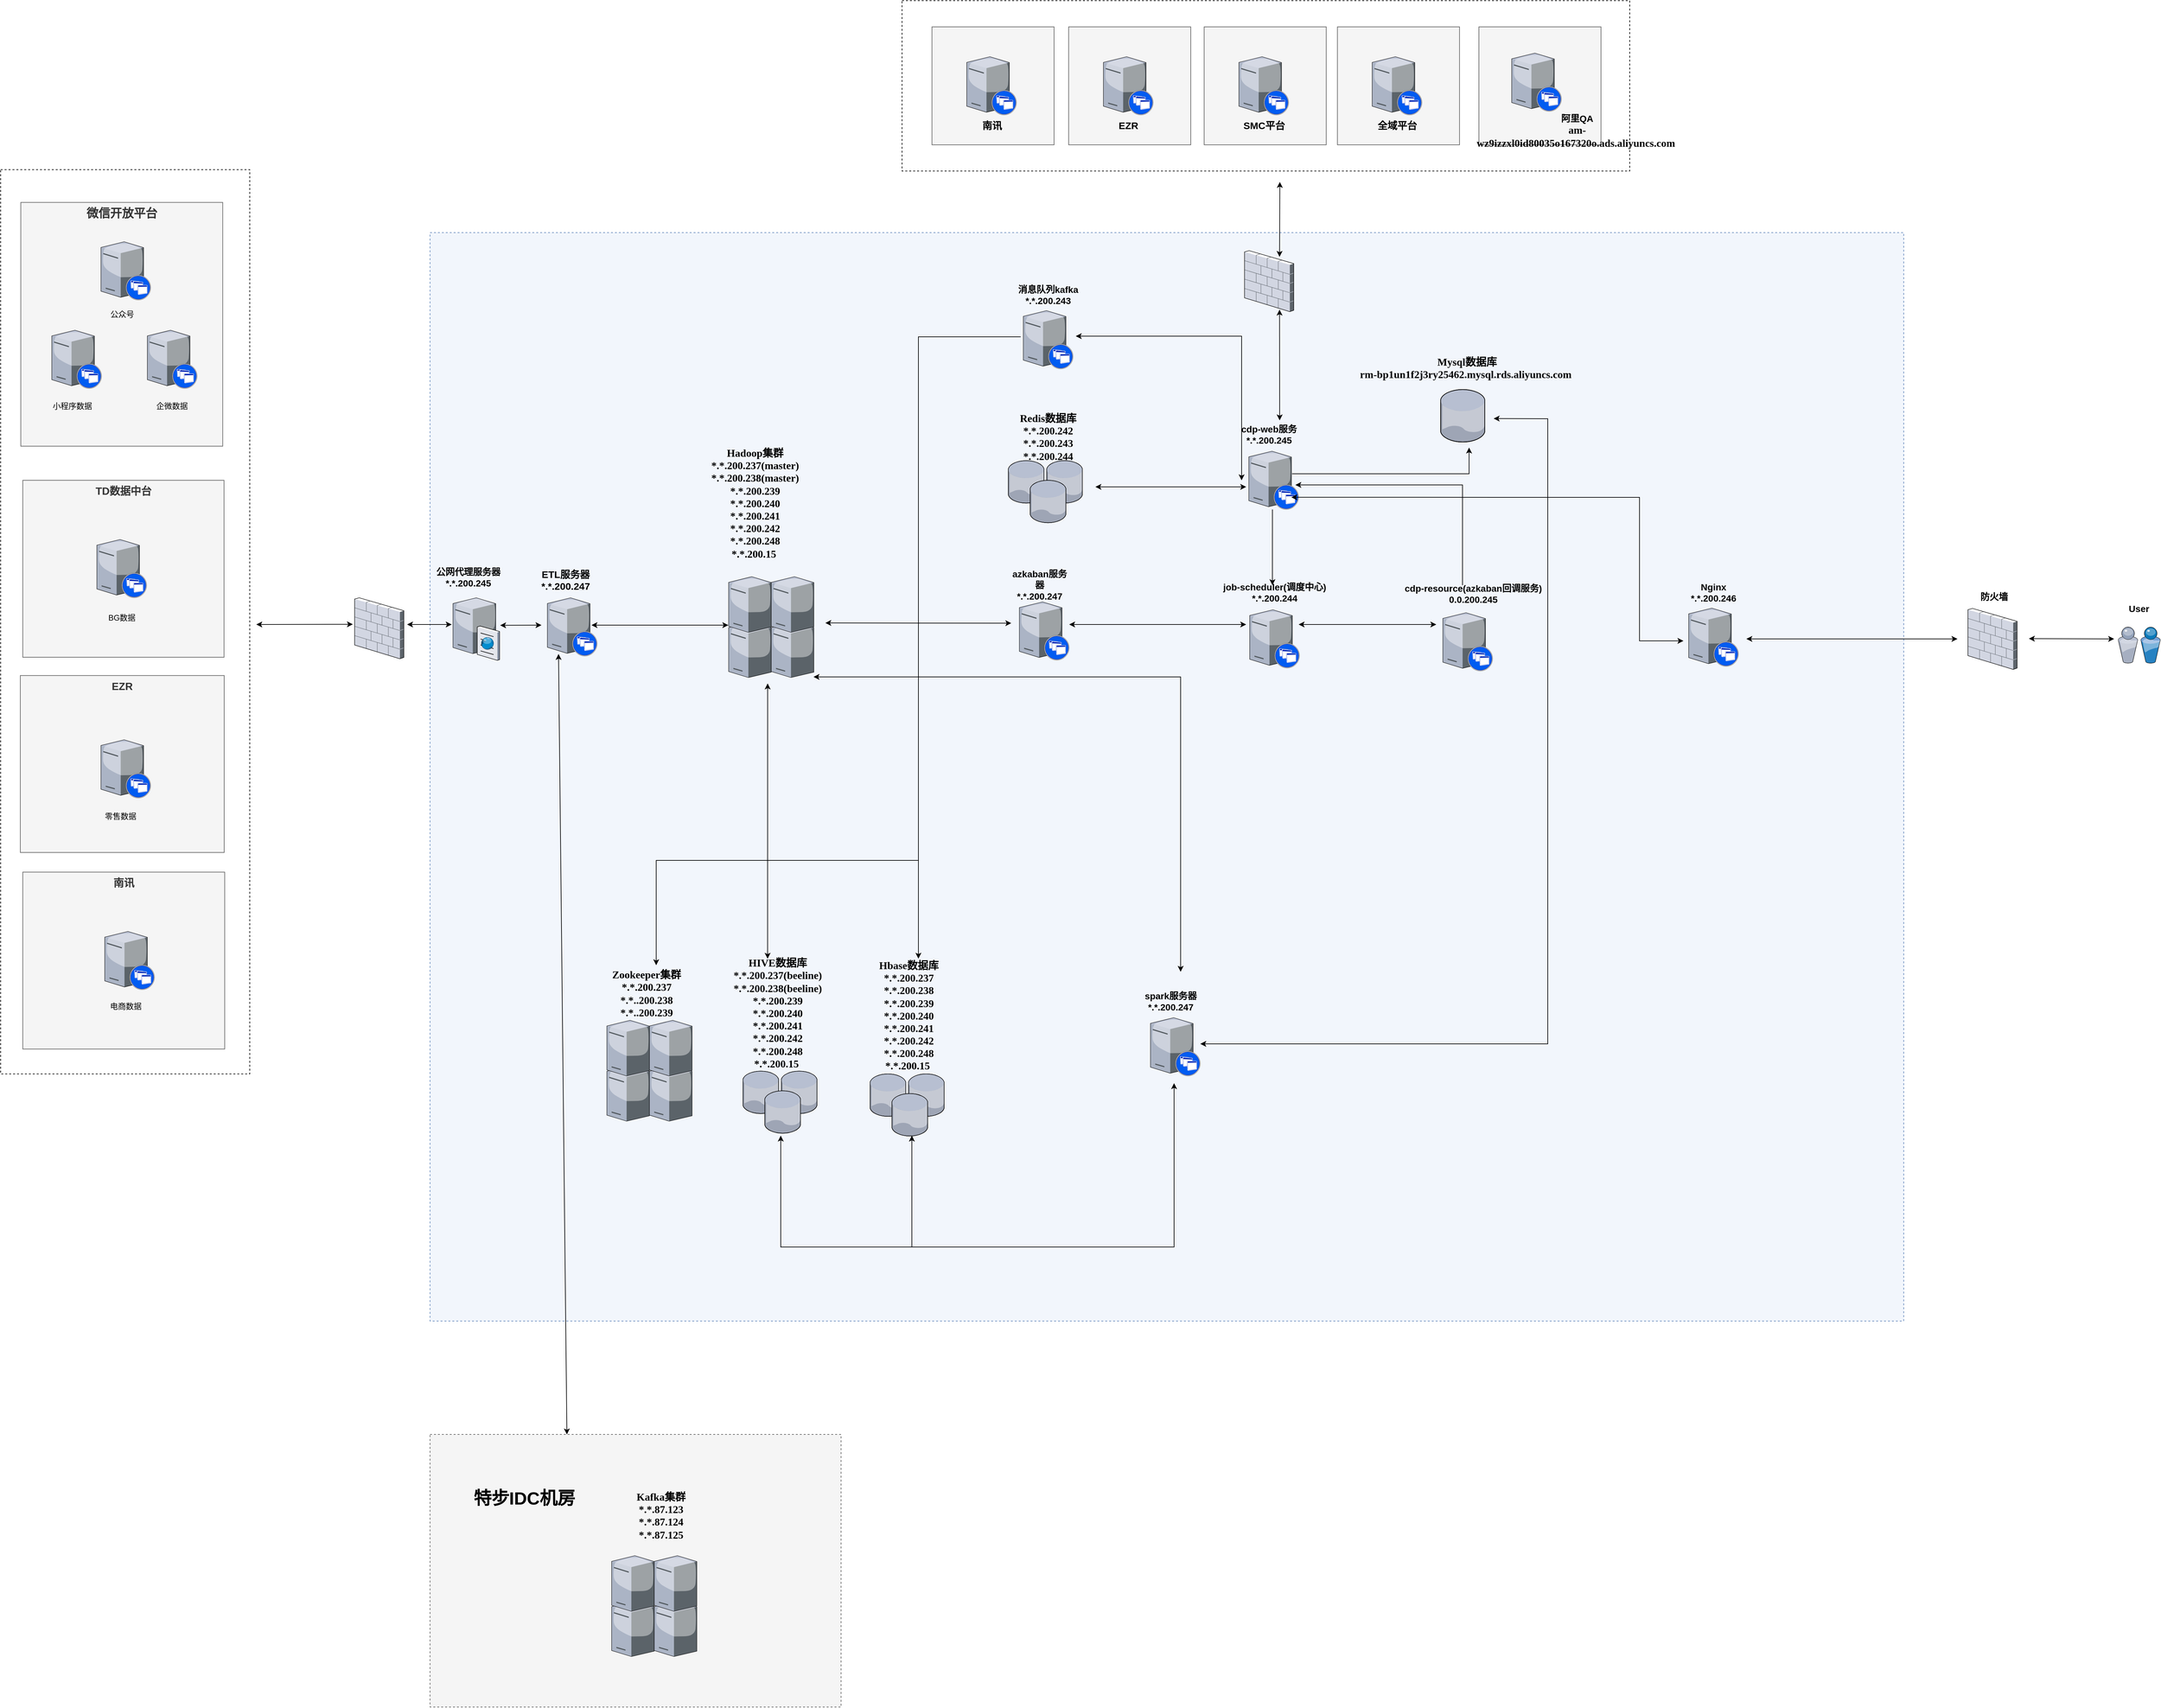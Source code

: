 <mxfile version="24.0.7" type="github">
  <diagram name="Page-1" id="e3a06f82-3646-2815-327d-82caf3d4e204">
    <mxGraphModel dx="1778" dy="591" grid="0" gridSize="10" guides="1" tooltips="1" connect="1" arrows="1" fold="1" page="0" pageScale="1.5" pageWidth="1169" pageHeight="826" background="none" math="0" shadow="0">
      <root>
        <mxCell id="0" style=";html=1;" />
        <mxCell id="1" style=";html=1;" parent="0" />
        <mxCell id="J9wxSw6iIS5L3MnxYvVa-118" value="" style="rounded=0;whiteSpace=wrap;html=1;dashed=1;fillColor=#f5f5f5;fontColor=#333333;strokeColor=#666666;" vertex="1" parent="1">
          <mxGeometry x="695" y="2956" width="627" height="416" as="geometry" />
        </mxCell>
        <mxCell id="J9wxSw6iIS5L3MnxYvVa-117" value="" style="rounded=0;whiteSpace=wrap;html=1;dashed=1;fillColor=#F2F6FC;strokeColor=#6c8ebf;" vertex="1" parent="1">
          <mxGeometry x="695" y="1122" width="2248" height="1661" as="geometry" />
        </mxCell>
        <mxCell id="J9wxSw6iIS5L3MnxYvVa-85" value="" style="rounded=0;whiteSpace=wrap;html=1;dashed=1;" vertex="1" parent="1">
          <mxGeometry x="1415" y="768" width="1110" height="260" as="geometry" />
        </mxCell>
        <mxCell id="J9wxSw6iIS5L3MnxYvVa-53" value="" style="rounded=0;whiteSpace=wrap;html=1;dashed=1;" vertex="1" parent="1">
          <mxGeometry x="40" y="1025.89" width="380" height="1380" as="geometry" />
        </mxCell>
        <mxCell id="6a7d8f32e03d9370-58" value="&lt;font style=&quot;font-size: 16px;&quot;&gt;&lt;b&gt;TD数据中台&lt;/b&gt;&lt;/font&gt;" style="whiteSpace=wrap;html=1;fillColor=#f5f5f5;fontSize=14;strokeColor=#666666;verticalAlign=top;fontColor=#333333;" parent="1" vertex="1">
          <mxGeometry x="73.75" y="1500" width="307" height="270" as="geometry" />
        </mxCell>
        <mxCell id="6a7d8f32e03d9370-57" value="&lt;b&gt;&lt;font style=&quot;font-size: 18px;&quot;&gt;微信开放平台&lt;/font&gt;&lt;/b&gt;" style="whiteSpace=wrap;html=1;fillColor=#f5f5f5;fontSize=14;strokeColor=#666666;verticalAlign=top;fontColor=#333333;" parent="1" vertex="1">
          <mxGeometry x="70.75" y="1075.89" width="308" height="372" as="geometry" />
        </mxCell>
        <mxCell id="6a7d8f32e03d9370-10" value="" style="verticalLabelPosition=bottom;aspect=fixed;html=1;verticalAlign=top;strokeColor=none;shape=mxgraph.citrix.xenapp_server;fillColor=#66B2FF;gradientColor=#0066CC;fontSize=14;" parent="1" vertex="1">
          <mxGeometry x="874.0" y="1679.25" width="76" height="89" as="geometry" />
        </mxCell>
        <mxCell id="6a7d8f32e03d9370-15" value="" style="verticalLabelPosition=top;aspect=fixed;html=1;verticalAlign=bottom;strokeColor=none;shape=mxgraph.citrix.cache_server;fillColor=#66B2FF;gradientColor=#0066CC;fontSize=14;labelPosition=center;align=center;" parent="1" vertex="1">
          <mxGeometry x="730" y="1677" width="71" height="97.5" as="geometry" />
        </mxCell>
        <mxCell id="6a7d8f32e03d9370-19" value="" style="verticalLabelPosition=bottom;aspect=fixed;html=1;verticalAlign=top;strokeColor=none;shape=mxgraph.citrix.firewall;fillColor=#66B2FF;gradientColor=#0066CC;fontSize=14;" parent="1" vertex="1">
          <mxGeometry x="580" y="1679.25" width="75" height="93" as="geometry" />
        </mxCell>
        <mxCell id="gLpcdgS0-0nNWrfdr-57-5" value="公众号" style="text;html=1;align=center;verticalAlign=middle;whiteSpace=wrap;rounded=0;" parent="1" vertex="1">
          <mxGeometry x="191.75" y="1231.89" width="67" height="30" as="geometry" />
        </mxCell>
        <mxCell id="gLpcdgS0-0nNWrfdr-57-6" value="小程序数据" style="text;html=1;align=center;verticalAlign=middle;whiteSpace=wrap;rounded=0;" parent="1" vertex="1">
          <mxGeometry x="115.75" y="1372.39" width="67" height="30" as="geometry" />
        </mxCell>
        <mxCell id="gLpcdgS0-0nNWrfdr-57-10" value="企微数据" style="text;html=1;align=center;verticalAlign=middle;whiteSpace=wrap;rounded=0;" parent="1" vertex="1">
          <mxGeometry x="268.25" y="1372.39" width="67" height="30" as="geometry" />
        </mxCell>
        <mxCell id="gLpcdgS0-0nNWrfdr-57-14" value="BG数据" style="text;html=1;align=center;verticalAlign=middle;whiteSpace=wrap;rounded=0;" parent="1" vertex="1">
          <mxGeometry x="194.75" y="1695" width="60" height="30" as="geometry" />
        </mxCell>
        <mxCell id="gLpcdgS0-0nNWrfdr-57-15" value="&lt;b&gt;&lt;font style=&quot;font-size: 16px;&quot;&gt;EZR&lt;/font&gt;&lt;/b&gt;" style="whiteSpace=wrap;html=1;fillColor=#f5f5f5;fontSize=14;strokeColor=#666666;verticalAlign=top;fontColor=#333333;" parent="1" vertex="1">
          <mxGeometry x="70" y="1797.89" width="311" height="270" as="geometry" />
        </mxCell>
        <mxCell id="gLpcdgS0-0nNWrfdr-57-17" value="零售数据" style="text;html=1;align=center;verticalAlign=middle;whiteSpace=wrap;rounded=0;" parent="1" vertex="1">
          <mxGeometry x="193" y="1997.89" width="60" height="30" as="geometry" />
        </mxCell>
        <mxCell id="gLpcdgS0-0nNWrfdr-57-18" value="&lt;b&gt;&lt;font style=&quot;font-size: 16px;&quot;&gt;南讯&lt;/font&gt;&lt;/b&gt;" style="whiteSpace=wrap;html=1;fillColor=#f5f5f5;fontSize=14;strokeColor=#666666;verticalAlign=top;fontColor=#333333;" parent="1" vertex="1">
          <mxGeometry x="73.75" y="2097.89" width="308" height="270" as="geometry" />
        </mxCell>
        <mxCell id="gLpcdgS0-0nNWrfdr-57-20" value="电商数据" style="text;html=1;align=center;verticalAlign=middle;whiteSpace=wrap;rounded=0;" parent="1" vertex="1">
          <mxGeometry x="200.5" y="2287.89" width="60" height="30" as="geometry" />
        </mxCell>
        <mxCell id="gLpcdgS0-0nNWrfdr-57-29" value="ETL服务器&lt;div style=&quot;font-size: 15px;&quot;&gt;*.*.200.247&lt;/div&gt;" style="text;html=1;align=center;verticalAlign=middle;whiteSpace=wrap;rounded=0;fontSize=15;fontStyle=1" parent="1" vertex="1">
          <mxGeometry x="832" y="1637" width="140" height="30" as="geometry" />
        </mxCell>
        <mxCell id="gLpcdgS0-0nNWrfdr-57-30" value="公网代理服务器&lt;div style=&quot;font-size: 14px;&quot;&gt;*.*.200.245&lt;/div&gt;" style="text;html=1;align=center;verticalAlign=middle;whiteSpace=wrap;rounded=0;fontSize=14;fontStyle=1" parent="1" vertex="1">
          <mxGeometry x="701" y="1633" width="105" height="30" as="geometry" />
        </mxCell>
        <mxCell id="gLpcdgS0-0nNWrfdr-57-39" value="" style="rounded=0;whiteSpace=wrap;html=1;fillColor=#f5f5f5;fontColor=#333333;strokeColor=#666666;" parent="1" vertex="1">
          <mxGeometry x="1669.19" y="808" width="186.25" height="180" as="geometry" />
        </mxCell>
        <mxCell id="gLpcdgS0-0nNWrfdr-57-40" value="" style="verticalLabelPosition=bottom;aspect=fixed;html=1;verticalAlign=top;strokeColor=none;shape=mxgraph.citrix.xenapp_server;fillColor=#66B2FF;gradientColor=#0066CC;fontSize=14;" parent="1" vertex="1">
          <mxGeometry x="1722.19" y="853.5" width="76" height="89" as="geometry" />
        </mxCell>
        <mxCell id="gLpcdgS0-0nNWrfdr-57-41" value="EZR" style="text;html=1;align=center;verticalAlign=middle;whiteSpace=wrap;rounded=0;fontSize=15;fontStyle=1" parent="1" vertex="1">
          <mxGeometry x="1714.19" y="942.5" width="93.13" height="30" as="geometry" />
        </mxCell>
        <mxCell id="J9wxSw6iIS5L3MnxYvVa-1" value="" style="verticalLabelPosition=bottom;aspect=fixed;html=1;verticalAlign=top;strokeColor=none;shape=mxgraph.citrix.xenapp_server;fillColor=#66B2FF;gradientColor=#0066CC;fontSize=14;" vertex="1" parent="1">
          <mxGeometry x="193.0" y="1135.89" width="76" height="89" as="geometry" />
        </mxCell>
        <mxCell id="J9wxSw6iIS5L3MnxYvVa-2" value="" style="verticalLabelPosition=bottom;aspect=fixed;html=1;verticalAlign=top;strokeColor=none;shape=mxgraph.citrix.xenapp_server;fillColor=#66B2FF;gradientColor=#0066CC;fontSize=14;" vertex="1" parent="1">
          <mxGeometry x="118.0" y="1270.89" width="76" height="89" as="geometry" />
        </mxCell>
        <mxCell id="J9wxSw6iIS5L3MnxYvVa-3" value="" style="verticalLabelPosition=bottom;aspect=fixed;html=1;verticalAlign=top;strokeColor=none;shape=mxgraph.citrix.xenapp_server;fillColor=#66B2FF;gradientColor=#0066CC;fontSize=14;" vertex="1" parent="1">
          <mxGeometry x="263.75" y="1270.89" width="76" height="89" as="geometry" />
        </mxCell>
        <mxCell id="J9wxSw6iIS5L3MnxYvVa-4" value="" style="verticalLabelPosition=bottom;aspect=fixed;html=1;verticalAlign=top;strokeColor=none;shape=mxgraph.citrix.xenapp_server;fillColor=#66B2FF;gradientColor=#0066CC;fontSize=14;" vertex="1" parent="1">
          <mxGeometry x="186.75" y="1590.25" width="76" height="89" as="geometry" />
        </mxCell>
        <mxCell id="J9wxSw6iIS5L3MnxYvVa-6" value="" style="verticalLabelPosition=bottom;aspect=fixed;html=1;verticalAlign=top;strokeColor=none;shape=mxgraph.citrix.xenapp_server;fillColor=#66B2FF;gradientColor=#0066CC;fontSize=14;" vertex="1" parent="1">
          <mxGeometry x="193.0" y="1895.89" width="76" height="89" as="geometry" />
        </mxCell>
        <mxCell id="J9wxSw6iIS5L3MnxYvVa-7" value="" style="rounded=0;whiteSpace=wrap;html=1;fillColor=#f5f5f5;fontColor=#333333;strokeColor=#666666;" vertex="1" parent="1">
          <mxGeometry x="1460.69" y="808" width="186.25" height="180" as="geometry" />
        </mxCell>
        <mxCell id="J9wxSw6iIS5L3MnxYvVa-8" value="" style="verticalLabelPosition=bottom;aspect=fixed;html=1;verticalAlign=top;strokeColor=none;shape=mxgraph.citrix.xenapp_server;fillColor=#66B2FF;gradientColor=#0066CC;fontSize=14;" vertex="1" parent="1">
          <mxGeometry x="1513.69" y="853.5" width="76" height="89" as="geometry" />
        </mxCell>
        <mxCell id="J9wxSw6iIS5L3MnxYvVa-9" value="南讯" style="text;html=1;align=center;verticalAlign=middle;whiteSpace=wrap;rounded=0;fontSize=15;fontStyle=1" vertex="1" parent="1">
          <mxGeometry x="1505.69" y="942.5" width="93.13" height="30" as="geometry" />
        </mxCell>
        <mxCell id="J9wxSw6iIS5L3MnxYvVa-10" value="" style="rounded=0;whiteSpace=wrap;html=1;fillColor=#f5f5f5;fontColor=#333333;strokeColor=#666666;" vertex="1" parent="1">
          <mxGeometry x="1875.88" y="808" width="186.25" height="180" as="geometry" />
        </mxCell>
        <mxCell id="J9wxSw6iIS5L3MnxYvVa-11" value="" style="verticalLabelPosition=bottom;aspect=fixed;html=1;verticalAlign=top;strokeColor=none;shape=mxgraph.citrix.xenapp_server;fillColor=#66B2FF;gradientColor=#0066CC;fontSize=14;" vertex="1" parent="1">
          <mxGeometry x="1928.88" y="853.5" width="76" height="89" as="geometry" />
        </mxCell>
        <mxCell id="J9wxSw6iIS5L3MnxYvVa-12" value="SMC平台" style="text;html=1;align=center;verticalAlign=middle;whiteSpace=wrap;rounded=0;fontSize=15;fontStyle=1" vertex="1" parent="1">
          <mxGeometry x="1920.88" y="942.5" width="93.13" height="30" as="geometry" />
        </mxCell>
        <mxCell id="J9wxSw6iIS5L3MnxYvVa-13" value="" style="rounded=0;whiteSpace=wrap;html=1;fillColor=#f5f5f5;fontColor=#333333;strokeColor=#666666;" vertex="1" parent="1">
          <mxGeometry x="2079.19" y="808" width="186.25" height="180" as="geometry" />
        </mxCell>
        <mxCell id="J9wxSw6iIS5L3MnxYvVa-14" value="" style="verticalLabelPosition=bottom;aspect=fixed;html=1;verticalAlign=top;strokeColor=none;shape=mxgraph.citrix.xenapp_server;fillColor=#66B2FF;gradientColor=#0066CC;fontSize=14;" vertex="1" parent="1">
          <mxGeometry x="2132.19" y="853.5" width="76" height="89" as="geometry" />
        </mxCell>
        <mxCell id="J9wxSw6iIS5L3MnxYvVa-15" value="全域平台" style="text;html=1;align=center;verticalAlign=middle;whiteSpace=wrap;rounded=0;fontSize=15;fontStyle=1" vertex="1" parent="1">
          <mxGeometry x="2124.19" y="942.5" width="93.13" height="30" as="geometry" />
        </mxCell>
        <mxCell id="J9wxSw6iIS5L3MnxYvVa-16" value="" style="verticalLabelPosition=bottom;sketch=0;aspect=fixed;html=1;verticalAlign=top;strokeColor=none;align=center;outlineConnect=0;shape=mxgraph.citrix.tower_server;" vertex="1" parent="1">
          <mxGeometry x="1150.5" y="1716" width="65" height="85" as="geometry" />
        </mxCell>
        <mxCell id="J9wxSw6iIS5L3MnxYvVa-17" value="" style="verticalLabelPosition=bottom;sketch=0;aspect=fixed;html=1;verticalAlign=top;strokeColor=none;align=center;outlineConnect=0;shape=mxgraph.citrix.tower_server;" vertex="1" parent="1">
          <mxGeometry x="1215.5" y="1716" width="65" height="85" as="geometry" />
        </mxCell>
        <mxCell id="J9wxSw6iIS5L3MnxYvVa-18" value="" style="verticalLabelPosition=bottom;sketch=0;aspect=fixed;html=1;verticalAlign=top;strokeColor=none;align=center;outlineConnect=0;shape=mxgraph.citrix.tower_server;" vertex="1" parent="1">
          <mxGeometry x="1150.5" y="1647" width="65" height="85" as="geometry" />
        </mxCell>
        <mxCell id="J9wxSw6iIS5L3MnxYvVa-19" value="" style="verticalLabelPosition=bottom;sketch=0;aspect=fixed;html=1;verticalAlign=top;strokeColor=none;align=center;outlineConnect=0;shape=mxgraph.citrix.tower_server;" vertex="1" parent="1">
          <mxGeometry x="1215.5" y="1647" width="65" height="85" as="geometry" />
        </mxCell>
        <mxCell id="J9wxSw6iIS5L3MnxYvVa-20" value="&lt;div&gt;&lt;span style=&quot;font-size: 12.025pt; font-family: 宋体; font-weight: bold;&quot;&gt;Hadoop集群&lt;br&gt;&lt;/span&gt;&lt;/div&gt;&lt;div&gt;&lt;span style=&quot;font-size: 12pt; font-family: 宋体; font-weight: bold;&quot;&gt;*.*.200.237(master)&lt;br&gt;&lt;/span&gt;&lt;/div&gt;&lt;div&gt;&lt;span style=&quot;font-size: 12pt; font-family: 宋体; font-weight: bold;&quot;&gt;*.*.200.238(master)&lt;br&gt;&lt;/span&gt;&lt;/div&gt;&lt;div&gt;&lt;span style=&quot;font-size: 12pt; font-family: 宋体; font-weight: bold;&quot;&gt;*.*.200.239&lt;br&gt;&lt;/span&gt;&lt;/div&gt;&lt;div&gt;&lt;span style=&quot;font-size: 12pt; font-family: 宋体; font-weight: bold;&quot;&gt;*.*.200.240&lt;br&gt;&lt;/span&gt;&lt;/div&gt;&lt;div&gt;&lt;span style=&quot;font-size: 12pt; font-family: 宋体; font-weight: bold;&quot;&gt;*.*.200.241&lt;br&gt;&lt;/span&gt;&lt;/div&gt;&lt;div&gt;&lt;span style=&quot;font-size: 12.025pt; font-family: 宋体; font-weight: bold;&quot;&gt;*.*.200.242&lt;br&gt;&lt;/span&gt;&lt;/div&gt;&lt;div&gt;&lt;span style=&quot;font-size: 12pt; font-family: 宋体; font-weight: bold;&quot;&gt;*.*.200.248&lt;br&gt;&lt;/span&gt;&lt;/div&gt;&lt;div&gt;&lt;span style=&quot;font-size: 12pt; font-family: 宋体; font-weight: bold;&quot;&gt;*.*.200.15&amp;nbsp;&lt;/span&gt;&lt;/div&gt;&lt;div&gt;&lt;br&gt;&lt;/div&gt;" style="text;html=1;align=center;verticalAlign=middle;whiteSpace=wrap;rounded=0;" vertex="1" parent="1">
          <mxGeometry x="1090" y="1437" width="202" height="210" as="geometry" />
        </mxCell>
        <mxCell id="J9wxSw6iIS5L3MnxYvVa-21" value="" style="verticalLabelPosition=bottom;aspect=fixed;html=1;verticalAlign=top;strokeColor=none;shape=mxgraph.citrix.xenapp_server;fillColor=#66B2FF;gradientColor=#0066CC;fontSize=14;" vertex="1" parent="1">
          <mxGeometry x="198.75" y="2188.39" width="76" height="89" as="geometry" />
        </mxCell>
        <mxCell id="J9wxSw6iIS5L3MnxYvVa-22" value="" style="verticalLabelPosition=bottom;sketch=0;aspect=fixed;html=1;verticalAlign=top;strokeColor=none;align=center;outlineConnect=0;shape=mxgraph.citrix.database;" vertex="1" parent="1">
          <mxGeometry x="1577.13" y="1470" width="55" height="64.71" as="geometry" />
        </mxCell>
        <mxCell id="J9wxSw6iIS5L3MnxYvVa-24" value="" style="verticalLabelPosition=bottom;sketch=0;aspect=fixed;html=1;verticalAlign=top;strokeColor=none;align=center;outlineConnect=0;shape=mxgraph.citrix.database;" vertex="1" parent="1">
          <mxGeometry x="1635.69" y="1470" width="55" height="64.71" as="geometry" />
        </mxCell>
        <mxCell id="J9wxSw6iIS5L3MnxYvVa-25" value="" style="verticalLabelPosition=bottom;sketch=0;aspect=fixed;html=1;verticalAlign=top;strokeColor=none;align=center;outlineConnect=0;shape=mxgraph.citrix.database;" vertex="1" parent="1">
          <mxGeometry x="1610.5" y="1500" width="55" height="64.71" as="geometry" />
        </mxCell>
        <mxCell id="J9wxSw6iIS5L3MnxYvVa-26" value="&lt;div&gt;&lt;span style=&quot;font-size: 12pt; font-family: 宋体; font-weight: bold;&quot;&gt;Redis数据库&lt;br&gt;&lt;/span&gt;&lt;/div&gt;&lt;div&gt;&lt;span style=&quot;font-size: 12pt; font-family: 宋体; font-weight: bold;&quot;&gt;*.*.200.242&lt;br&gt;&lt;/span&gt;&lt;/div&gt;&lt;div&gt;&lt;span style=&quot;font-size: 12pt; font-family: 宋体; font-weight: bold;&quot;&gt;*.*.200.243&lt;br&gt;&lt;/span&gt;&lt;/div&gt;&lt;div&gt;&lt;span style=&quot;font-size: 12pt; font-family: 宋体; font-weight: bold;&quot;&gt;&amp;nbsp;*.*.200.244&amp;nbsp;&lt;/span&gt;&lt;/div&gt;&lt;div&gt;&lt;br&gt;&lt;/div&gt;" style="text;html=1;align=center;verticalAlign=middle;whiteSpace=wrap;rounded=0;" vertex="1" parent="1">
          <mxGeometry x="1570" y="1400" width="136" height="81" as="geometry" />
        </mxCell>
        <mxCell id="J9wxSw6iIS5L3MnxYvVa-27" value="" style="verticalLabelPosition=bottom;sketch=0;aspect=fixed;html=1;verticalAlign=top;strokeColor=none;align=center;outlineConnect=0;shape=mxgraph.citrix.database;" vertex="1" parent="1">
          <mxGeometry x="1172.29" y="2401.65" width="55" height="64.71" as="geometry" />
        </mxCell>
        <mxCell id="J9wxSw6iIS5L3MnxYvVa-28" value="" style="verticalLabelPosition=bottom;sketch=0;aspect=fixed;html=1;verticalAlign=top;strokeColor=none;align=center;outlineConnect=0;shape=mxgraph.citrix.database;" vertex="1" parent="1">
          <mxGeometry x="1230.85" y="2401.65" width="55" height="64.71" as="geometry" />
        </mxCell>
        <mxCell id="J9wxSw6iIS5L3MnxYvVa-29" value="" style="verticalLabelPosition=bottom;sketch=0;aspect=fixed;html=1;verticalAlign=top;strokeColor=none;align=center;outlineConnect=0;shape=mxgraph.citrix.database;" vertex="1" parent="1">
          <mxGeometry x="1205.66" y="2431.65" width="55" height="64.71" as="geometry" />
        </mxCell>
        <mxCell id="J9wxSw6iIS5L3MnxYvVa-30" value="&lt;div&gt;&lt;br&gt;&lt;div&gt;&lt;span style=&quot;font-size: 12pt; font-family: 宋体; font-weight: bold;&quot;&gt;HIVE数据库&lt;br&gt;&lt;/span&gt;&lt;/div&gt;&lt;div&gt;&lt;span style=&quot;font-size: 12pt; font-family: 宋体; font-weight: bold;&quot;&gt;*.*.200.237(beeline)&lt;br&gt;&lt;/span&gt;&lt;/div&gt;&lt;div&gt;&lt;span style=&quot;font-size: 12pt; font-family: 宋体; font-weight: bold;&quot;&gt;*.*.200.238(beeline)&lt;br&gt;&lt;/span&gt;&lt;/div&gt;&lt;div&gt;&lt;span style=&quot;font-size: 12pt; font-family: 宋体; font-weight: bold;&quot;&gt;*.*.200.239&lt;br&gt;&lt;/span&gt;&lt;/div&gt;&lt;div&gt;&lt;span style=&quot;font-size: 12.025pt; font-family: 宋体; font-weight: bold;&quot;&gt;*.*.200.240&lt;br&gt;&lt;/span&gt;&lt;/div&gt;&lt;div&gt;&lt;span style=&quot;font-size: 12pt; font-family: 宋体; font-weight: bold;&quot;&gt;*.*.200.241&lt;br&gt;&lt;/span&gt;&lt;/div&gt;&lt;div&gt;&lt;span style=&quot;font-size: 12pt; font-family: 宋体; font-weight: bold;&quot;&gt;*.*.200.242&lt;br&gt;&lt;/span&gt;&lt;/div&gt;&lt;div&gt;&lt;span style=&quot;font-size: 12pt; font-family: 宋体; font-weight: bold;&quot;&gt;*.*.200.248&lt;br&gt;&lt;/span&gt;&lt;/div&gt;&lt;div&gt;&lt;span style=&quot;font-size: 12pt; font-family: 宋体; font-weight: bold;&quot;&gt;*.*.200.15&amp;nbsp;&lt;/span&gt;&lt;/div&gt;&lt;br&gt;&lt;/div&gt;" style="text;html=1;align=center;verticalAlign=middle;whiteSpace=wrap;rounded=0;" vertex="1" parent="1">
          <mxGeometry x="1150.5" y="2201.65" width="149.31" height="222" as="geometry" />
        </mxCell>
        <mxCell id="J9wxSw6iIS5L3MnxYvVa-35" value="" style="verticalLabelPosition=bottom;sketch=0;aspect=fixed;html=1;verticalAlign=top;strokeColor=none;align=center;outlineConnect=0;shape=mxgraph.citrix.database;" vertex="1" parent="1">
          <mxGeometry x="1366.26" y="2405.89" width="55" height="64.71" as="geometry" />
        </mxCell>
        <mxCell id="J9wxSw6iIS5L3MnxYvVa-36" value="" style="verticalLabelPosition=bottom;sketch=0;aspect=fixed;html=1;verticalAlign=top;strokeColor=none;align=center;outlineConnect=0;shape=mxgraph.citrix.database;" vertex="1" parent="1">
          <mxGeometry x="1424.82" y="2405.89" width="55" height="64.71" as="geometry" />
        </mxCell>
        <mxCell id="J9wxSw6iIS5L3MnxYvVa-37" value="" style="verticalLabelPosition=bottom;sketch=0;aspect=fixed;html=1;verticalAlign=top;strokeColor=none;align=center;outlineConnect=0;shape=mxgraph.citrix.database;" vertex="1" parent="1">
          <mxGeometry x="1399.63" y="2435.89" width="55" height="64.71" as="geometry" />
        </mxCell>
        <mxCell id="J9wxSw6iIS5L3MnxYvVa-38" value="&lt;div&gt;&lt;span style=&quot;font-size: 12pt; font-family: 宋体; font-weight: bold;&quot;&gt;Hbase数据库&lt;br/&gt;&lt;/span&gt;&lt;/div&gt;&lt;div&gt;&lt;span style=&quot;font-size: 12pt; font-family: 宋体; font-weight: bold;&quot;&gt;*.*.200.237&lt;br/&gt;&lt;/span&gt;&lt;/div&gt;&lt;div&gt;&lt;span style=&quot;font-family: 宋体; font-size: 16px; font-weight: 700; background-color: initial;&quot;&gt;*.*.&lt;/span&gt;&lt;span style=&quot;font-size: 12pt; font-family: 宋体; font-weight: bold;&quot;&gt;200.238&lt;br/&gt;&lt;/span&gt;&lt;/div&gt;&lt;div&gt;&lt;span style=&quot;font-family: 宋体; font-size: 16px; font-weight: 700; background-color: initial;&quot;&gt;*.*.&lt;/span&gt;&lt;span style=&quot;font-size: 12pt; font-family: 宋体; font-weight: bold;&quot;&gt;200.239&lt;br/&gt;&lt;/span&gt;&lt;/div&gt;&lt;div&gt;&lt;span style=&quot;font-family: 宋体; font-size: 16px; font-weight: 700; background-color: initial;&quot;&gt;*.*.&lt;/span&gt;&lt;span style=&quot;font-size: 12.025pt; font-family: 宋体; font-weight: bold;&quot;&gt;200.240&lt;br/&gt;&lt;/span&gt;&lt;/div&gt;&lt;div&gt;&lt;span style=&quot;font-family: 宋体; font-size: 16px; font-weight: 700; background-color: initial;&quot;&gt;*.*.&lt;/span&gt;&lt;span style=&quot;font-size: 12pt; font-family: 宋体; font-weight: bold;&quot;&gt;200.241&lt;br/&gt;&lt;/span&gt;&lt;/div&gt;&lt;div&gt;&lt;span style=&quot;font-family: 宋体; font-size: 16px; font-weight: 700; background-color: initial;&quot;&gt;*.*.&lt;/span&gt;&lt;span style=&quot;font-size: 12pt; font-family: 宋体; font-weight: bold;&quot;&gt;200.242&lt;br/&gt;&lt;/span&gt;&lt;/div&gt;&lt;div&gt;&lt;span style=&quot;font-family: 宋体; font-size: 16px; font-weight: 700; background-color: initial;&quot;&gt;*.*.&lt;/span&gt;&lt;span style=&quot;font-size: 12pt; font-family: 宋体; font-weight: bold;&quot;&gt;200.248&lt;br/&gt;&lt;/span&gt;&lt;/div&gt;&lt;div&gt;&lt;span style=&quot;font-family: 宋体; font-size: 16px; font-weight: 700; background-color: initial;&quot;&gt;*.*.&lt;/span&gt;&lt;span style=&quot;font-size: 12pt; font-family: 宋体; font-weight: bold;&quot;&gt;200.15&amp;nbsp;&lt;br&gt;&lt;/span&gt;&lt;/div&gt;&lt;div&gt;&lt;br/&gt;&lt;/div&gt;" style="text;html=1;align=center;verticalAlign=middle;whiteSpace=wrap;rounded=0;" vertex="1" parent="1">
          <mxGeometry x="1345.69" y="2211.5" width="158.56" height="224.5" as="geometry" />
        </mxCell>
        <mxCell id="J9wxSw6iIS5L3MnxYvVa-39" value="" style="verticalLabelPosition=bottom;sketch=0;aspect=fixed;html=1;verticalAlign=top;strokeColor=none;align=center;outlineConnect=0;shape=mxgraph.citrix.tower_server;" vertex="1" parent="1">
          <mxGeometry x="964.75" y="2393" width="65" height="85" as="geometry" />
        </mxCell>
        <mxCell id="J9wxSw6iIS5L3MnxYvVa-40" value="" style="verticalLabelPosition=bottom;sketch=0;aspect=fixed;html=1;verticalAlign=top;strokeColor=none;align=center;outlineConnect=0;shape=mxgraph.citrix.tower_server;" vertex="1" parent="1">
          <mxGeometry x="1029.75" y="2393" width="65" height="85" as="geometry" />
        </mxCell>
        <mxCell id="J9wxSw6iIS5L3MnxYvVa-41" value="" style="verticalLabelPosition=bottom;sketch=0;aspect=fixed;html=1;verticalAlign=top;strokeColor=none;align=center;outlineConnect=0;shape=mxgraph.citrix.tower_server;" vertex="1" parent="1">
          <mxGeometry x="964.75" y="2324" width="65" height="85" as="geometry" />
        </mxCell>
        <mxCell id="J9wxSw6iIS5L3MnxYvVa-42" value="" style="verticalLabelPosition=bottom;sketch=0;aspect=fixed;html=1;verticalAlign=top;strokeColor=none;align=center;outlineConnect=0;shape=mxgraph.citrix.tower_server;" vertex="1" parent="1">
          <mxGeometry x="1029.75" y="2324" width="65" height="85" as="geometry" />
        </mxCell>
        <mxCell id="J9wxSw6iIS5L3MnxYvVa-43" value="&lt;div&gt;&lt;span style=&quot;font-size: 12pt; font-family: 宋体; font-weight: bold;&quot;&gt;Zookeeper集群&lt;br&gt;&lt;/span&gt;&lt;/div&gt;&lt;div&gt;&lt;span style=&quot;font-size: 12pt; font-family: 宋体; font-weight: bold;&quot;&gt;*.*.200.237&lt;br&gt;&lt;/span&gt;&lt;/div&gt;&lt;div&gt;&lt;span style=&quot;font-family: 宋体; font-size: 16px; font-weight: 700; background-color: initial;&quot;&gt;*.*.&lt;/span&gt;&lt;span style=&quot;font-size: 12pt; font-family: 宋体; font-weight: bold;&quot;&gt;.200.238&lt;br&gt;&lt;/span&gt;&lt;/div&gt;&lt;div&gt;&lt;span style=&quot;font-family: 宋体; font-size: 16px; font-weight: 700; background-color: initial;&quot;&gt;*.*.&lt;/span&gt;&lt;span style=&quot;font-size: 12pt; font-family: 宋体; font-weight: bold;&quot;&gt;.200.239&lt;br&gt;&lt;/span&gt;&lt;/div&gt;&lt;br&gt;&lt;div&gt;&lt;span style=&quot;font-family: 宋体; font-size: 12pt; font-weight: bold; background-color: initial;&quot;&gt;&amp;nbsp;&lt;/span&gt;&lt;br&gt;&lt;/div&gt;&lt;div&gt;&lt;br&gt;&lt;/div&gt;" style="text;html=1;align=center;verticalAlign=middle;whiteSpace=wrap;rounded=0;" vertex="1" parent="1">
          <mxGeometry x="950" y="2267" width="150.5" height="79" as="geometry" />
        </mxCell>
        <mxCell id="J9wxSw6iIS5L3MnxYvVa-44" value="" style="verticalLabelPosition=bottom;sketch=0;aspect=fixed;html=1;verticalAlign=top;strokeColor=none;align=center;outlineConnect=0;shape=mxgraph.citrix.tower_server;" vertex="1" parent="1">
          <mxGeometry x="972" y="3210" width="65" height="85" as="geometry" />
        </mxCell>
        <mxCell id="J9wxSw6iIS5L3MnxYvVa-45" value="" style="verticalLabelPosition=bottom;sketch=0;aspect=fixed;html=1;verticalAlign=top;strokeColor=none;align=center;outlineConnect=0;shape=mxgraph.citrix.tower_server;" vertex="1" parent="1">
          <mxGeometry x="1037" y="3210" width="65" height="85" as="geometry" />
        </mxCell>
        <mxCell id="J9wxSw6iIS5L3MnxYvVa-46" value="" style="verticalLabelPosition=bottom;sketch=0;aspect=fixed;html=1;verticalAlign=top;strokeColor=none;align=center;outlineConnect=0;shape=mxgraph.citrix.tower_server;" vertex="1" parent="1">
          <mxGeometry x="972" y="3141" width="65" height="85" as="geometry" />
        </mxCell>
        <mxCell id="J9wxSw6iIS5L3MnxYvVa-47" value="" style="verticalLabelPosition=bottom;sketch=0;aspect=fixed;html=1;verticalAlign=top;strokeColor=none;align=center;outlineConnect=0;shape=mxgraph.citrix.tower_server;" vertex="1" parent="1">
          <mxGeometry x="1037" y="3141" width="65" height="85" as="geometry" />
        </mxCell>
        <mxCell id="J9wxSw6iIS5L3MnxYvVa-48" value="&lt;div&gt;&lt;span style=&quot;font-size: 12pt; font-family: 宋体; font-weight: bold;&quot;&gt;Kafka集群&lt;br&gt;&lt;/span&gt;&lt;/div&gt;&lt;div&gt;&lt;span style=&quot;font-size: 12pt; font-family: 宋体; font-weight: bold;&quot;&gt;*.*.87.123&lt;br&gt;&lt;/span&gt;&lt;/div&gt;&lt;div&gt;&lt;span style=&quot;font-family: 宋体; font-size: 16px; font-weight: 700; background-color: initial;&quot;&gt;*.*.&lt;/span&gt;&lt;span style=&quot;font-size: 12pt; font-family: 宋体; font-weight: bold;&quot;&gt;87.124&lt;br&gt;&lt;/span&gt;&lt;/div&gt;&lt;div&gt;&lt;span style=&quot;font-family: 宋体; font-size: 16px; font-weight: 700; background-color: initial;&quot;&gt;&amp;nbsp;*.*.&lt;/span&gt;&lt;span style=&quot;font-size: 12pt; font-family: 宋体; font-weight: bold;&quot;&gt;87.125&amp;nbsp;&lt;br&gt;&lt;/span&gt;&lt;/div&gt;&lt;div&gt;&lt;br&gt;&lt;/div&gt;" style="text;html=1;align=center;verticalAlign=middle;whiteSpace=wrap;rounded=0;" vertex="1" parent="1">
          <mxGeometry x="972" y="3047" width="150.5" height="80" as="geometry" />
        </mxCell>
        <mxCell id="J9wxSw6iIS5L3MnxYvVa-49" value="" style="verticalLabelPosition=bottom;aspect=fixed;html=1;verticalAlign=top;strokeColor=none;shape=mxgraph.citrix.xenapp_server;fillColor=#66B2FF;gradientColor=#0066CC;fontSize=14;" vertex="1" parent="1">
          <mxGeometry x="1594" y="1685.5" width="76" height="89" as="geometry" />
        </mxCell>
        <mxCell id="J9wxSw6iIS5L3MnxYvVa-50" value="&lt;b style=&quot;font-size: 14px;&quot;&gt;&lt;font style=&quot;font-size: 14px;&quot;&gt;azkaban服务器&lt;/font&gt;&lt;/b&gt;&lt;div style=&quot;font-size: 14px;&quot;&gt;&lt;b style=&quot;&quot;&gt;&lt;font style=&quot;font-size: 14px;&quot;&gt;*.*.200.247&lt;/font&gt;&lt;/b&gt;&lt;/div&gt;" style="text;html=1;align=center;verticalAlign=middle;whiteSpace=wrap;rounded=0;" vertex="1" parent="1">
          <mxGeometry x="1580" y="1640" width="90" height="40" as="geometry" />
        </mxCell>
        <mxCell id="J9wxSw6iIS5L3MnxYvVa-56" value="" style="endArrow=classic;startArrow=classic;html=1;rounded=0;exitX=0.885;exitY=0.469;exitDx=0;exitDy=0;exitPerimeter=0;" edge="1" parent="1" source="6a7d8f32e03d9370-10">
          <mxGeometry width="50" height="50" relative="1" as="geometry">
            <mxPoint x="1040" y="1718" as="sourcePoint" />
            <mxPoint x="1150" y="1721" as="targetPoint" />
          </mxGeometry>
        </mxCell>
        <mxCell id="J9wxSw6iIS5L3MnxYvVa-59" value="" style="endArrow=classic;startArrow=classic;html=1;rounded=0;exitX=1.031;exitY=0.528;exitDx=0;exitDy=0;exitPerimeter=0;entryX=-0.162;entryY=0.365;entryDx=0;entryDy=0;entryPerimeter=0;" edge="1" parent="1" target="J9wxSw6iIS5L3MnxYvVa-49">
          <mxGeometry width="50" height="50" relative="1" as="geometry">
            <mxPoint x="1298" y="1717.66" as="sourcePoint" />
            <mxPoint x="1549.75" y="1716.83" as="targetPoint" />
          </mxGeometry>
        </mxCell>
        <mxCell id="J9wxSw6iIS5L3MnxYvVa-60" value="" style="verticalLabelPosition=bottom;aspect=fixed;html=1;verticalAlign=top;strokeColor=none;shape=mxgraph.citrix.xenapp_server;fillColor=#66B2FF;gradientColor=#0066CC;fontSize=14;" vertex="1" parent="1">
          <mxGeometry x="1944" y="1455.5" width="76" height="89" as="geometry" />
        </mxCell>
        <mxCell id="J9wxSw6iIS5L3MnxYvVa-61" value="&lt;font style=&quot;font-size: 14px;&quot;&gt;&lt;b&gt;cdp-web服务&lt;/b&gt;&lt;/font&gt;&lt;div style=&quot;font-size: 14px;&quot;&gt;&lt;font style=&quot;font-size: 14px;&quot;&gt;&lt;b&gt;*.*.200.245&lt;/b&gt;&lt;/font&gt;&lt;/div&gt;" style="text;html=1;align=center;verticalAlign=middle;whiteSpace=wrap;rounded=0;" vertex="1" parent="1">
          <mxGeometry x="1930" y="1410" width="90" height="40" as="geometry" />
        </mxCell>
        <mxCell id="J9wxSw6iIS5L3MnxYvVa-62" value="" style="verticalLabelPosition=bottom;aspect=fixed;html=1;verticalAlign=top;strokeColor=none;shape=mxgraph.citrix.firewall;fillColor=#66B2FF;gradientColor=#0066CC;fontSize=14;" vertex="1" parent="1">
          <mxGeometry x="1937.5" y="1149.5" width="75" height="93" as="geometry" />
        </mxCell>
        <mxCell id="J9wxSw6iIS5L3MnxYvVa-63" value="" style="verticalLabelPosition=bottom;aspect=fixed;html=1;verticalAlign=top;strokeColor=none;shape=mxgraph.citrix.xenapp_server;fillColor=#66B2FF;gradientColor=#0066CC;fontSize=14;" vertex="1" parent="1">
          <mxGeometry x="1600" y="1241" width="76" height="89" as="geometry" />
        </mxCell>
        <mxCell id="J9wxSw6iIS5L3MnxYvVa-64" value="&lt;font style=&quot;font-size: 14px;&quot;&gt;&lt;b&gt;消息队列kafka&lt;/b&gt;&lt;/font&gt;&lt;div style=&quot;font-size: 14px;&quot;&gt;&lt;font style=&quot;font-size: 14px;&quot;&gt;&lt;b&gt;*.*.200.243&lt;/b&gt;&lt;/font&gt;&lt;/div&gt;" style="text;html=1;align=center;verticalAlign=middle;whiteSpace=wrap;rounded=0;strokeWidth=2;" vertex="1" parent="1">
          <mxGeometry x="1583" y="1195" width="110" height="44.5" as="geometry" />
        </mxCell>
        <mxCell id="J9wxSw6iIS5L3MnxYvVa-65" value="" style="verticalLabelPosition=bottom;aspect=fixed;html=1;verticalAlign=top;strokeColor=none;shape=mxgraph.citrix.xenapp_server;fillColor=#66B2FF;gradientColor=#0066CC;fontSize=14;" vertex="1" parent="1">
          <mxGeometry x="1945.37" y="1697.5" width="76" height="89" as="geometry" />
        </mxCell>
        <mxCell id="J9wxSw6iIS5L3MnxYvVa-66" value="&lt;b style=&quot;font-size: 14px;&quot;&gt;&lt;font style=&quot;font-size: 14px;&quot;&gt;job-scheduler(调度中心)&lt;/font&gt;&lt;/b&gt;&lt;div style=&quot;font-size: 14px;&quot;&gt;&lt;b style=&quot;&quot;&gt;&lt;font style=&quot;font-size: 14px;&quot;&gt;*.*.200.244&lt;/font&gt;&lt;/b&gt;&lt;/div&gt;" style="text;html=1;align=center;verticalAlign=middle;whiteSpace=wrap;rounded=0;" vertex="1" parent="1">
          <mxGeometry x="1890.0" y="1650.5" width="186.75" height="41.5" as="geometry" />
        </mxCell>
        <mxCell id="J9wxSw6iIS5L3MnxYvVa-67" value="" style="endArrow=classic;startArrow=classic;html=1;rounded=0;" edge="1" parent="1">
          <mxGeometry width="50" height="50" relative="1" as="geometry">
            <mxPoint x="1710" y="1510" as="sourcePoint" />
            <mxPoint x="1940" y="1510" as="targetPoint" />
          </mxGeometry>
        </mxCell>
        <mxCell id="J9wxSw6iIS5L3MnxYvVa-68" value="" style="endArrow=classic;startArrow=classic;html=1;rounded=0;" edge="1" parent="1">
          <mxGeometry width="50" height="50" relative="1" as="geometry">
            <mxPoint x="1680" y="1280" as="sourcePoint" />
            <mxPoint x="1933" y="1500" as="targetPoint" />
            <Array as="points">
              <mxPoint x="1933" y="1280" />
            </Array>
          </mxGeometry>
        </mxCell>
        <mxCell id="J9wxSw6iIS5L3MnxYvVa-69" value="" style="endArrow=classic;startArrow=classic;html=1;rounded=0;" edge="1" parent="1">
          <mxGeometry width="50" height="50" relative="1" as="geometry">
            <mxPoint x="1670" y="1720" as="sourcePoint" />
            <mxPoint x="1940" y="1720" as="targetPoint" />
          </mxGeometry>
        </mxCell>
        <mxCell id="J9wxSw6iIS5L3MnxYvVa-71" value="" style="verticalLabelPosition=bottom;aspect=fixed;html=1;verticalAlign=top;strokeColor=none;shape=mxgraph.citrix.xenapp_server;fillColor=#66B2FF;gradientColor=#0066CC;fontSize=14;" vertex="1" parent="1">
          <mxGeometry x="2240" y="1702" width="76" height="89" as="geometry" />
        </mxCell>
        <mxCell id="J9wxSw6iIS5L3MnxYvVa-72" value="&lt;b style=&quot;font-size: 14px;&quot;&gt;&lt;font style=&quot;font-size: 14px;&quot;&gt;cdp-resource(azkaban回调服务)&lt;/font&gt;&lt;/b&gt;&lt;div style=&quot;font-size: 14px;&quot;&gt;&lt;b style=&quot;&quot;&gt;&lt;font style=&quot;font-size: 14px;&quot;&gt;0.0.200.245&lt;/font&gt;&lt;/b&gt;&lt;/div&gt;" style="text;html=1;align=center;verticalAlign=middle;whiteSpace=wrap;rounded=0;" vertex="1" parent="1">
          <mxGeometry x="2180" y="1640" width="213" height="65" as="geometry" />
        </mxCell>
        <mxCell id="J9wxSw6iIS5L3MnxYvVa-73" value="" style="endArrow=classic;startArrow=classic;html=1;rounded=0;" edge="1" parent="1">
          <mxGeometry width="50" height="50" relative="1" as="geometry">
            <mxPoint x="2020" y="1720" as="sourcePoint" />
            <mxPoint x="2230" y="1720" as="targetPoint" />
          </mxGeometry>
        </mxCell>
        <mxCell id="J9wxSw6iIS5L3MnxYvVa-74" value="" style="endArrow=classic;html=1;rounded=0;entryX=0.474;entryY=1;entryDx=0;entryDy=0;entryPerimeter=0;exitX=0.474;exitY=1;exitDx=0;exitDy=0;exitPerimeter=0;" edge="1" parent="1" source="J9wxSw6iIS5L3MnxYvVa-60">
          <mxGeometry width="50" height="50" relative="1" as="geometry">
            <mxPoint x="2030" y="1610" as="sourcePoint" />
            <mxPoint x="1980" y="1660" as="targetPoint" />
          </mxGeometry>
        </mxCell>
        <mxCell id="J9wxSw6iIS5L3MnxYvVa-75" value="" style="endArrow=classic;html=1;rounded=0;entryX=0.934;entryY=0.579;entryDx=0;entryDy=0;entryPerimeter=0;" edge="1" parent="1" target="J9wxSw6iIS5L3MnxYvVa-60">
          <mxGeometry width="50" height="50" relative="1" as="geometry">
            <mxPoint x="2270" y="1660" as="sourcePoint" />
            <mxPoint x="2320" y="1610" as="targetPoint" />
            <Array as="points">
              <mxPoint x="2270" y="1507" />
            </Array>
          </mxGeometry>
        </mxCell>
        <mxCell id="J9wxSw6iIS5L3MnxYvVa-76" value="" style="endArrow=classic;startArrow=classic;html=1;rounded=0;exitX=0.398;exitY=0.128;exitDx=0;exitDy=0;exitPerimeter=0;" edge="1" parent="1" source="J9wxSw6iIS5L3MnxYvVa-30">
          <mxGeometry width="50" height="50" relative="1" as="geometry">
            <mxPoint x="1220" y="2090" as="sourcePoint" />
            <mxPoint x="1210" y="1810" as="targetPoint" />
          </mxGeometry>
        </mxCell>
        <mxCell id="J9wxSw6iIS5L3MnxYvVa-80" value="" style="endArrow=classic;startArrow=classic;html=1;rounded=0;entryX=-0.036;entryY=0.435;entryDx=0;entryDy=0;entryPerimeter=0;" edge="1" parent="1" target="6a7d8f32e03d9370-19">
          <mxGeometry width="50" height="50" relative="1" as="geometry">
            <mxPoint x="430" y="1720" as="sourcePoint" />
            <mxPoint x="480" y="1670" as="targetPoint" />
          </mxGeometry>
        </mxCell>
        <mxCell id="J9wxSw6iIS5L3MnxYvVa-81" value="" style="endArrow=classic;startArrow=classic;html=1;rounded=0;" edge="1" parent="1">
          <mxGeometry width="50" height="50" relative="1" as="geometry">
            <mxPoint x="660" y="1720" as="sourcePoint" />
            <mxPoint x="728" y="1720" as="targetPoint" />
          </mxGeometry>
        </mxCell>
        <mxCell id="J9wxSw6iIS5L3MnxYvVa-82" value="" style="endArrow=classic;startArrow=classic;html=1;rounded=0;exitX=1.013;exitY=0.454;exitDx=0;exitDy=0;exitPerimeter=0;" edge="1" parent="1" source="6a7d8f32e03d9370-15">
          <mxGeometry width="50" height="50" relative="1" as="geometry">
            <mxPoint x="840" y="1720" as="sourcePoint" />
            <mxPoint x="865" y="1721" as="targetPoint" />
          </mxGeometry>
        </mxCell>
        <mxCell id="J9wxSw6iIS5L3MnxYvVa-84" value="" style="endArrow=classic;startArrow=classic;html=1;rounded=0;entryX=0.456;entryY=0.99;entryDx=0;entryDy=0;entryPerimeter=0;" edge="1" parent="1">
          <mxGeometry width="50" height="50" relative="1" as="geometry">
            <mxPoint x="1991.06" y="1408.5" as="sourcePoint" />
            <mxPoint x="1990.88" y="1239.5" as="targetPoint" />
          </mxGeometry>
        </mxCell>
        <mxCell id="J9wxSw6iIS5L3MnxYvVa-86" value="" style="endArrow=classic;startArrow=classic;html=1;rounded=0;entryX=0.514;entryY=1.021;entryDx=0;entryDy=0;entryPerimeter=0;" edge="1" parent="1">
          <mxGeometry width="50" height="50" relative="1" as="geometry">
            <mxPoint x="1990.88" y="1159" as="sourcePoint" />
            <mxPoint x="1991.34" y="1044.67" as="targetPoint" />
          </mxGeometry>
        </mxCell>
        <mxCell id="J9wxSw6iIS5L3MnxYvVa-91" value="" style="endArrow=classic;startArrow=classic;html=1;rounded=0;" edge="1" parent="1">
          <mxGeometry width="50" height="50" relative="1" as="geometry">
            <mxPoint x="1040" y="2240" as="sourcePoint" />
            <mxPoint x="1440" y="2230" as="targetPoint" />
            <Array as="points">
              <mxPoint x="1040" y="2080" />
              <mxPoint x="1440" y="2080" />
            </Array>
          </mxGeometry>
        </mxCell>
        <mxCell id="J9wxSw6iIS5L3MnxYvVa-92" value="" style="endArrow=none;html=1;rounded=0;entryX=-0.053;entryY=0.449;entryDx=0;entryDy=0;entryPerimeter=0;" edge="1" parent="1" target="J9wxSw6iIS5L3MnxYvVa-63">
          <mxGeometry width="50" height="50" relative="1" as="geometry">
            <mxPoint x="1440" y="2080" as="sourcePoint" />
            <mxPoint x="1490" y="2030" as="targetPoint" />
            <Array as="points">
              <mxPoint x="1440" y="1281" />
            </Array>
          </mxGeometry>
        </mxCell>
        <mxCell id="J9wxSw6iIS5L3MnxYvVa-93" value="" style="verticalLabelPosition=bottom;aspect=fixed;html=1;verticalAlign=top;strokeColor=none;shape=mxgraph.citrix.xenapp_server;fillColor=#66B2FF;gradientColor=#0066CC;fontSize=14;" vertex="1" parent="1">
          <mxGeometry x="1794" y="2320" width="76" height="89" as="geometry" />
        </mxCell>
        <mxCell id="J9wxSw6iIS5L3MnxYvVa-94" value="&lt;span style=&quot;font-size: 14px;&quot;&gt;&lt;b&gt;spark服务器&lt;/b&gt;&lt;/span&gt;&lt;br&gt;&lt;div style=&quot;font-size: 14px;&quot;&gt;&lt;b style=&quot;&quot;&gt;&lt;font style=&quot;font-size: 14px;&quot;&gt;*.*.200.247&lt;/font&gt;&lt;/b&gt;&lt;/div&gt;" style="text;html=1;align=center;verticalAlign=middle;whiteSpace=wrap;rounded=0;" vertex="1" parent="1">
          <mxGeometry x="1780" y="2274.5" width="90" height="40" as="geometry" />
        </mxCell>
        <mxCell id="J9wxSw6iIS5L3MnxYvVa-96" value="" style="endArrow=classic;startArrow=classic;html=1;rounded=0;" edge="1" parent="1">
          <mxGeometry width="50" height="50" relative="1" as="geometry">
            <mxPoint x="1830" y="2420" as="sourcePoint" />
            <mxPoint x="1230" y="2500" as="targetPoint" />
            <Array as="points">
              <mxPoint x="1830" y="2670" />
              <mxPoint x="1230" y="2670" />
            </Array>
          </mxGeometry>
        </mxCell>
        <mxCell id="J9wxSw6iIS5L3MnxYvVa-97" value="" style="endArrow=classic;html=1;rounded=0;" edge="1" parent="1">
          <mxGeometry width="50" height="50" relative="1" as="geometry">
            <mxPoint x="1430" y="2670" as="sourcePoint" />
            <mxPoint x="1430" y="2500" as="targetPoint" />
          </mxGeometry>
        </mxCell>
        <mxCell id="J9wxSw6iIS5L3MnxYvVa-98" value="" style="verticalLabelPosition=bottom;sketch=0;aspect=fixed;html=1;verticalAlign=top;strokeColor=none;align=center;outlineConnect=0;shape=mxgraph.citrix.database;" vertex="1" parent="1">
          <mxGeometry x="2236.63" y="1361.5" width="68" height="80" as="geometry" />
        </mxCell>
        <mxCell id="J9wxSw6iIS5L3MnxYvVa-99" value="&lt;div&gt;&lt;span style=&quot;font-size: 12pt; font-family: 宋体; font-weight: bold;&quot;&gt;Mysql数据库&lt;br/&gt;&lt;/span&gt;&lt;/div&gt;&lt;div&gt;&lt;span style=&quot;font-size: 12pt; font-family: 宋体; font-weight: bold;&quot;&gt;rm-bp1un1f2j3ry25462.mysql.rds.aliyuncs.com&amp;nbsp;&lt;/span&gt;&lt;/div&gt;&lt;div&gt;&lt;br/&gt;&lt;/div&gt;" style="text;html=1;align=center;verticalAlign=middle;whiteSpace=wrap;rounded=0;" vertex="1" parent="1">
          <mxGeometry x="2076.75" y="1270" width="400" height="132" as="geometry" />
        </mxCell>
        <mxCell id="J9wxSw6iIS5L3MnxYvVa-100" value="" style="endArrow=classic;html=1;rounded=0;" edge="1" parent="1">
          <mxGeometry width="50" height="50" relative="1" as="geometry">
            <mxPoint x="2010" y="1490" as="sourcePoint" />
            <mxPoint x="2280" y="1450" as="targetPoint" />
            <Array as="points">
              <mxPoint x="2280" y="1490" />
            </Array>
          </mxGeometry>
        </mxCell>
        <mxCell id="J9wxSw6iIS5L3MnxYvVa-101" value="" style="endArrow=classic;startArrow=classic;html=1;rounded=0;entryX=0.602;entryY=1.028;entryDx=0;entryDy=0;entryPerimeter=0;" edge="1" parent="1" target="J9wxSw6iIS5L3MnxYvVa-99">
          <mxGeometry width="50" height="50" relative="1" as="geometry">
            <mxPoint x="1870" y="2360" as="sourcePoint" />
            <mxPoint x="1920" y="2310" as="targetPoint" />
            <Array as="points">
              <mxPoint x="2400" y="2360" />
              <mxPoint x="2400" y="1406" />
            </Array>
          </mxGeometry>
        </mxCell>
        <mxCell id="J9wxSw6iIS5L3MnxYvVa-102" value="" style="rounded=0;whiteSpace=wrap;html=1;fillColor=#f5f5f5;fontColor=#333333;strokeColor=#666666;" vertex="1" parent="1">
          <mxGeometry x="2295" y="808" width="186.25" height="180" as="geometry" />
        </mxCell>
        <mxCell id="J9wxSw6iIS5L3MnxYvVa-103" value="" style="verticalLabelPosition=bottom;aspect=fixed;html=1;verticalAlign=top;strokeColor=none;shape=mxgraph.citrix.xenapp_server;fillColor=#66B2FF;gradientColor=#0066CC;fontSize=14;" vertex="1" parent="1">
          <mxGeometry x="2345" y="848" width="76" height="89" as="geometry" />
        </mxCell>
        <mxCell id="J9wxSw6iIS5L3MnxYvVa-104" value="阿里QA&lt;div&gt;&lt;div&gt;&lt;span style=&quot;font-size: 12pt; font-family: 宋体;&quot;&gt;am-wz9izzxl0id80035o167320o.ads.aliyuncs.com&amp;nbsp;&lt;/span&gt;&lt;/div&gt;&lt;br&gt;&lt;/div&gt;" style="text;html=1;align=center;verticalAlign=middle;whiteSpace=wrap;rounded=0;fontSize=14;fontStyle=1" vertex="1" parent="1">
          <mxGeometry x="2342" y="928" width="206" height="94" as="geometry" />
        </mxCell>
        <mxCell id="J9wxSw6iIS5L3MnxYvVa-105" value="" style="endArrow=classic;startArrow=classic;html=1;rounded=0;" edge="1" parent="1">
          <mxGeometry width="50" height="50" relative="1" as="geometry">
            <mxPoint x="1280" y="1800" as="sourcePoint" />
            <mxPoint x="1840" y="2250" as="targetPoint" />
            <Array as="points">
              <mxPoint x="1840" y="1800" />
            </Array>
          </mxGeometry>
        </mxCell>
        <mxCell id="J9wxSw6iIS5L3MnxYvVa-107" value="" style="verticalLabelPosition=bottom;aspect=fixed;html=1;verticalAlign=top;strokeColor=none;shape=mxgraph.citrix.xenapp_server;fillColor=#66B2FF;gradientColor=#0066CC;fontSize=14;" vertex="1" parent="1">
          <mxGeometry x="2615" y="1695" width="76" height="89" as="geometry" />
        </mxCell>
        <mxCell id="J9wxSw6iIS5L3MnxYvVa-108" value="&lt;font style=&quot;font-size: 14px;&quot;&gt;&lt;b&gt;Nginx&lt;/b&gt;&lt;/font&gt;&lt;div style=&quot;font-size: 14px;&quot;&gt;&lt;font style=&quot;font-size: 14px;&quot;&gt;&lt;b&gt;*.*.200.246&lt;/b&gt;&lt;/font&gt;&lt;/div&gt;" style="text;html=1;align=center;verticalAlign=middle;whiteSpace=wrap;rounded=0;" vertex="1" parent="1">
          <mxGeometry x="2608" y="1655.5" width="90" height="30" as="geometry" />
        </mxCell>
        <mxCell id="J9wxSw6iIS5L3MnxYvVa-110" value="" style="verticalLabelPosition=bottom;aspect=fixed;html=1;verticalAlign=top;strokeColor=none;shape=mxgraph.citrix.firewall;fillColor=#66B2FF;gradientColor=#0066CC;fontSize=14;" vertex="1" parent="1">
          <mxGeometry x="3041" y="1695.5" width="75" height="93" as="geometry" />
        </mxCell>
        <mxCell id="J9wxSw6iIS5L3MnxYvVa-111" value="" style="endArrow=classic;startArrow=classic;html=1;rounded=0;" edge="1" parent="1">
          <mxGeometry width="50" height="50" relative="1" as="geometry">
            <mxPoint x="2703" y="1742" as="sourcePoint" />
            <mxPoint x="3025" y="1742" as="targetPoint" />
          </mxGeometry>
        </mxCell>
        <mxCell id="J9wxSw6iIS5L3MnxYvVa-112" value="" style="endArrow=classic;startArrow=classic;html=1;rounded=0;" edge="1" parent="1">
          <mxGeometry width="50" height="50" relative="1" as="geometry">
            <mxPoint x="3134" y="1741.6" as="sourcePoint" />
            <mxPoint x="3264" y="1742" as="targetPoint" />
          </mxGeometry>
        </mxCell>
        <mxCell id="J9wxSw6iIS5L3MnxYvVa-113" value="" style="verticalLabelPosition=bottom;sketch=0;aspect=fixed;html=1;verticalAlign=top;strokeColor=none;align=center;outlineConnect=0;shape=mxgraph.citrix.users;" vertex="1" parent="1">
          <mxGeometry x="3270" y="1724" width="64.5" height="55" as="geometry" />
        </mxCell>
        <mxCell id="J9wxSw6iIS5L3MnxYvVa-114" value="&lt;b&gt;&lt;font style=&quot;font-size: 14px;&quot;&gt;防火墙&lt;/font&gt;&lt;/b&gt;" style="text;html=1;align=center;verticalAlign=middle;whiteSpace=wrap;rounded=0;" vertex="1" parent="1">
          <mxGeometry x="3051" y="1663" width="60" height="30" as="geometry" />
        </mxCell>
        <mxCell id="J9wxSw6iIS5L3MnxYvVa-115" value="&lt;b&gt;&lt;font style=&quot;font-size: 14px;&quot;&gt;User&lt;/font&gt;&lt;/b&gt;" style="text;html=1;align=center;verticalAlign=middle;whiteSpace=wrap;rounded=0;" vertex="1" parent="1">
          <mxGeometry x="3272" y="1681" width="60" height="30" as="geometry" />
        </mxCell>
        <mxCell id="J9wxSw6iIS5L3MnxYvVa-119" value="特步IDC机房" style="text;html=1;align=center;verticalAlign=middle;whiteSpace=wrap;rounded=0;fontStyle=1;fontSize=27;" vertex="1" parent="1">
          <mxGeometry x="742" y="3028" width="194" height="52" as="geometry" />
        </mxCell>
        <mxCell id="J9wxSw6iIS5L3MnxYvVa-121" value="" style="endArrow=classic;startArrow=classic;html=1;rounded=0;exitX=0.333;exitY=0;exitDx=0;exitDy=0;exitPerimeter=0;" edge="1" parent="1" source="J9wxSw6iIS5L3MnxYvVa-118">
          <mxGeometry width="50" height="50" relative="1" as="geometry">
            <mxPoint x="841" y="1815" as="sourcePoint" />
            <mxPoint x="891" y="1765" as="targetPoint" />
          </mxGeometry>
        </mxCell>
        <mxCell id="J9wxSw6iIS5L3MnxYvVa-123" value="" style="endArrow=classic;startArrow=classic;html=1;rounded=0;entryX=0.853;entryY=0.791;entryDx=0;entryDy=0;entryPerimeter=0;" edge="1" parent="1" target="J9wxSw6iIS5L3MnxYvVa-60">
          <mxGeometry width="50" height="50" relative="1" as="geometry">
            <mxPoint x="2607" y="1745" as="sourcePoint" />
            <mxPoint x="2657" y="1695" as="targetPoint" />
            <Array as="points">
              <mxPoint x="2540" y="1745" />
              <mxPoint x="2540" y="1526" />
            </Array>
          </mxGeometry>
        </mxCell>
      </root>
    </mxGraphModel>
  </diagram>
</mxfile>
